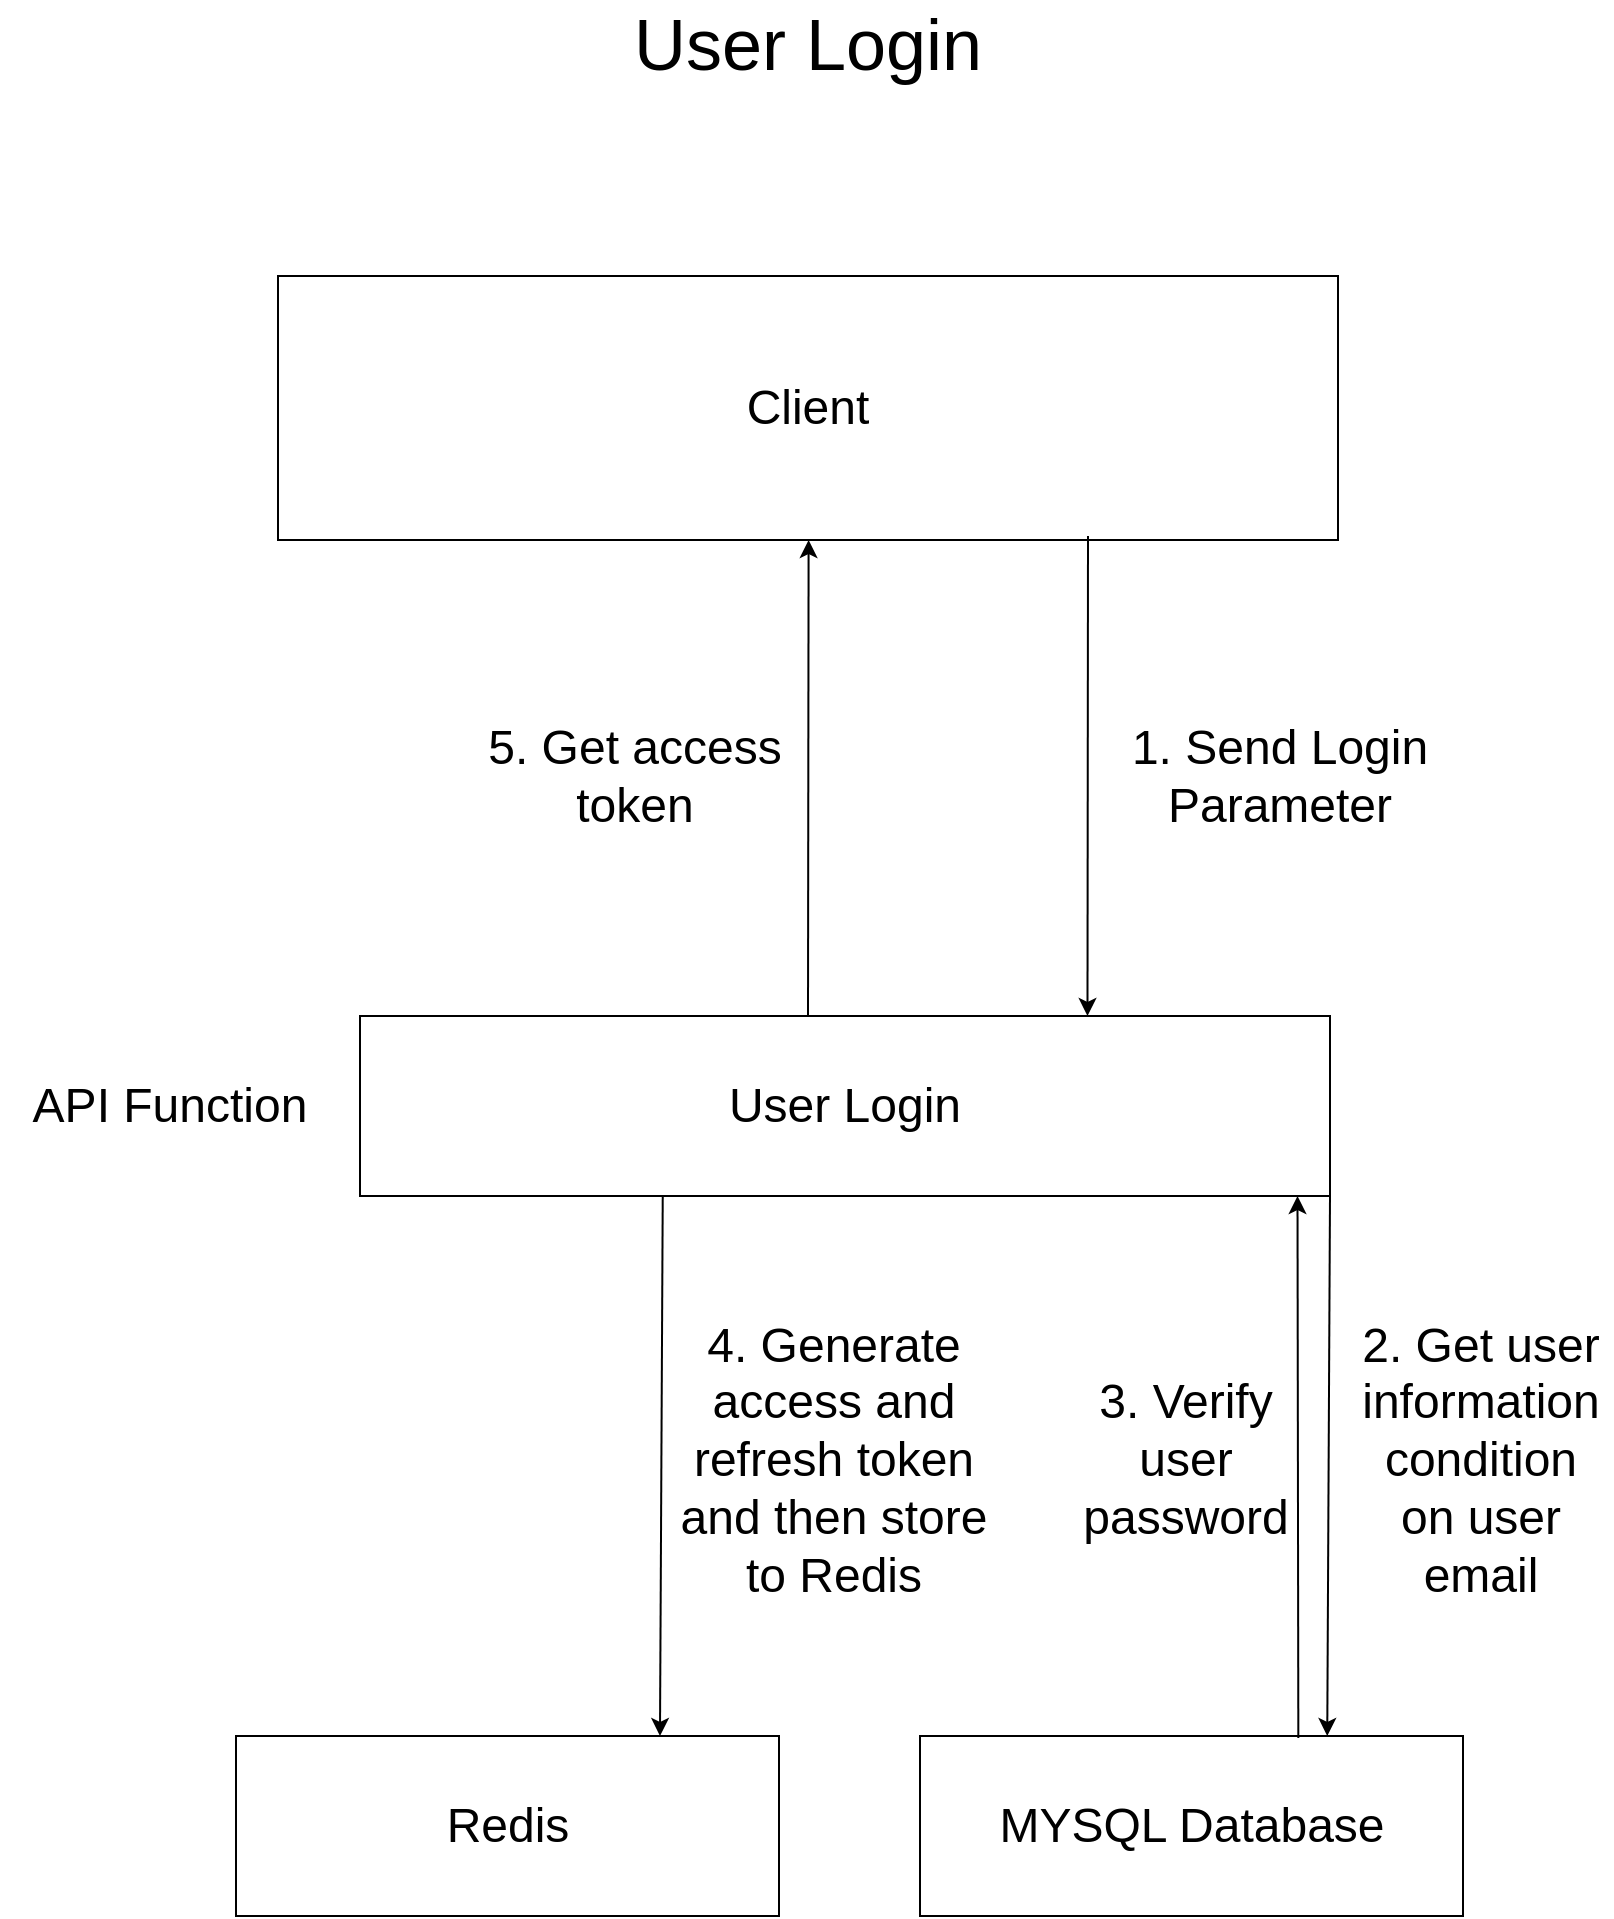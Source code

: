 <mxfile>
    <diagram id="AsIsZ93MSSLWt1c65sp2" name="Page-1">
        <mxGraphModel dx="982" dy="495" grid="1" gridSize="10" guides="1" tooltips="1" connect="1" arrows="1" fold="1" page="1" pageScale="1" pageWidth="827" pageHeight="1169" math="0" shadow="0">
            <root>
                <mxCell id="0"/>
                <mxCell id="1" parent="0"/>
                <mxCell id="2" value="&lt;font style=&quot;font-size: 24px;&quot;&gt;Client&lt;/font&gt;" style="rounded=0;whiteSpace=wrap;html=1;" vertex="1" parent="1">
                    <mxGeometry x="149" y="200" width="530" height="132" as="geometry"/>
                </mxCell>
                <mxCell id="3" value="User Login" style="rounded=0;whiteSpace=wrap;html=1;fontSize=24;" vertex="1" parent="1">
                    <mxGeometry x="190" y="570" width="485" height="90" as="geometry"/>
                </mxCell>
                <mxCell id="4" value="1. Send Login Parameter" style="text;html=1;strokeColor=none;fillColor=none;align=center;verticalAlign=middle;whiteSpace=wrap;rounded=0;fontSize=24;" vertex="1" parent="1">
                    <mxGeometry x="570" y="390" width="160" height="120" as="geometry"/>
                </mxCell>
                <mxCell id="6" value="" style="endArrow=classic;html=1;fontSize=24;entryX=0.75;entryY=0;entryDx=0;entryDy=0;" edge="1" parent="1" target="3">
                    <mxGeometry width="50" height="50" relative="1" as="geometry">
                        <mxPoint x="554" y="330" as="sourcePoint"/>
                        <mxPoint x="690" y="580" as="targetPoint"/>
                    </mxGeometry>
                </mxCell>
                <mxCell id="9" value="" style="endArrow=classic;html=1;fontSize=24;" edge="1" parent="1">
                    <mxGeometry width="50" height="50" relative="1" as="geometry">
                        <mxPoint x="414" y="570" as="sourcePoint"/>
                        <mxPoint x="414.303" y="332" as="targetPoint"/>
                    </mxGeometry>
                </mxCell>
                <mxCell id="10" value="5. Get access token" style="text;html=1;strokeColor=none;fillColor=none;align=center;verticalAlign=middle;whiteSpace=wrap;rounded=0;fontSize=24;" vertex="1" parent="1">
                    <mxGeometry x="248.5" y="370" width="157" height="160" as="geometry"/>
                </mxCell>
                <mxCell id="11" value="API Function" style="text;html=1;strokeColor=none;fillColor=none;align=center;verticalAlign=middle;whiteSpace=wrap;rounded=0;fontSize=24;" vertex="1" parent="1">
                    <mxGeometry x="10" y="555" width="170" height="120" as="geometry"/>
                </mxCell>
                <mxCell id="18" value="&lt;font style=&quot;font-size: 36px;&quot;&gt;User Login&lt;/font&gt;" style="text;html=1;strokeColor=none;fillColor=none;align=center;verticalAlign=middle;whiteSpace=wrap;rounded=0;" vertex="1" parent="1">
                    <mxGeometry x="241" y="69" width="346" height="30" as="geometry"/>
                </mxCell>
                <mxCell id="19" value="MYSQL Database" style="rounded=0;whiteSpace=wrap;html=1;fontSize=24;" vertex="1" parent="1">
                    <mxGeometry x="470" y="930" width="271.5" height="90" as="geometry"/>
                </mxCell>
                <mxCell id="20" value="Redis" style="rounded=0;whiteSpace=wrap;html=1;fontSize=24;" vertex="1" parent="1">
                    <mxGeometry x="128" y="930" width="271.5" height="90" as="geometry"/>
                </mxCell>
                <mxCell id="21" value="" style="endArrow=classic;html=1;entryX=0.75;entryY=0;entryDx=0;entryDy=0;exitX=1;exitY=1;exitDx=0;exitDy=0;" edge="1" parent="1" source="3" target="19">
                    <mxGeometry width="50" height="50" relative="1" as="geometry">
                        <mxPoint x="910" y="730" as="sourcePoint"/>
                        <mxPoint x="960" y="680" as="targetPoint"/>
                    </mxGeometry>
                </mxCell>
                <mxCell id="22" value="2. Get user information condition on user email" style="text;html=1;strokeColor=none;fillColor=none;align=center;verticalAlign=middle;whiteSpace=wrap;rounded=0;fontSize=24;" vertex="1" parent="1">
                    <mxGeometry x="685" y="699" width="131" height="185" as="geometry"/>
                </mxCell>
                <mxCell id="23" value="" style="endArrow=classic;html=1;entryX=0.75;entryY=1;entryDx=0;entryDy=0;exitX=0.31;exitY=0.011;exitDx=0;exitDy=0;exitPerimeter=0;" edge="1" parent="1">
                    <mxGeometry width="50" height="50" relative="1" as="geometry">
                        <mxPoint x="659.165" y="930.99" as="sourcePoint"/>
                        <mxPoint x="658.75" y="660" as="targetPoint"/>
                    </mxGeometry>
                </mxCell>
                <mxCell id="24" value="3. Verify user password" style="text;html=1;strokeColor=none;fillColor=none;align=center;verticalAlign=middle;whiteSpace=wrap;rounded=0;fontSize=24;" vertex="1" parent="1">
                    <mxGeometry x="542.75" y="681" width="120" height="221" as="geometry"/>
                </mxCell>
                <mxCell id="25" value="" style="endArrow=classic;html=1;entryX=0.75;entryY=0;entryDx=0;entryDy=0;exitX=1;exitY=1;exitDx=0;exitDy=0;" edge="1" parent="1">
                    <mxGeometry width="50" height="50" relative="1" as="geometry">
                        <mxPoint x="341.37" y="660" as="sourcePoint"/>
                        <mxPoint x="339.995" y="930" as="targetPoint"/>
                    </mxGeometry>
                </mxCell>
                <mxCell id="26" value="4. Generate access and refresh token and then store to Redis" style="text;html=1;strokeColor=none;fillColor=none;align=center;verticalAlign=middle;whiteSpace=wrap;rounded=0;fontSize=24;" vertex="1" parent="1">
                    <mxGeometry x="341" y="699" width="172" height="185" as="geometry"/>
                </mxCell>
            </root>
        </mxGraphModel>
    </diagram>
</mxfile>